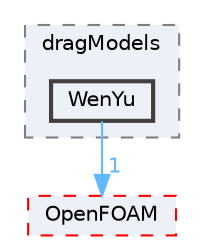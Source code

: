 digraph "src/phaseSystemModels/reactingEuler/multiphaseSystem/interfacialModels/dragModels/WenYu"
{
 // LATEX_PDF_SIZE
  bgcolor="transparent";
  edge [fontname=Helvetica,fontsize=10,labelfontname=Helvetica,labelfontsize=10];
  node [fontname=Helvetica,fontsize=10,shape=box,height=0.2,width=0.4];
  compound=true
  subgraph clusterdir_61ff409d95ddc812ba8a361e696dd23b {
    graph [ bgcolor="#edf0f7", pencolor="grey50", label="dragModels", fontname=Helvetica,fontsize=10 style="filled,dashed", URL="dir_61ff409d95ddc812ba8a361e696dd23b.html",tooltip=""]
  dir_950e7810f05ba5aede78f678884a6b31 [label="WenYu", fillcolor="#edf0f7", color="grey25", style="filled,bold", URL="dir_950e7810f05ba5aede78f678884a6b31.html",tooltip=""];
  }
  dir_c5473ff19b20e6ec4dfe5c310b3778a8 [label="OpenFOAM", fillcolor="#edf0f7", color="red", style="filled,dashed", URL="dir_c5473ff19b20e6ec4dfe5c310b3778a8.html",tooltip=""];
  dir_950e7810f05ba5aede78f678884a6b31->dir_c5473ff19b20e6ec4dfe5c310b3778a8 [headlabel="1", labeldistance=1.5 headhref="dir_004403_002695.html" href="dir_004403_002695.html" color="steelblue1" fontcolor="steelblue1"];
}
